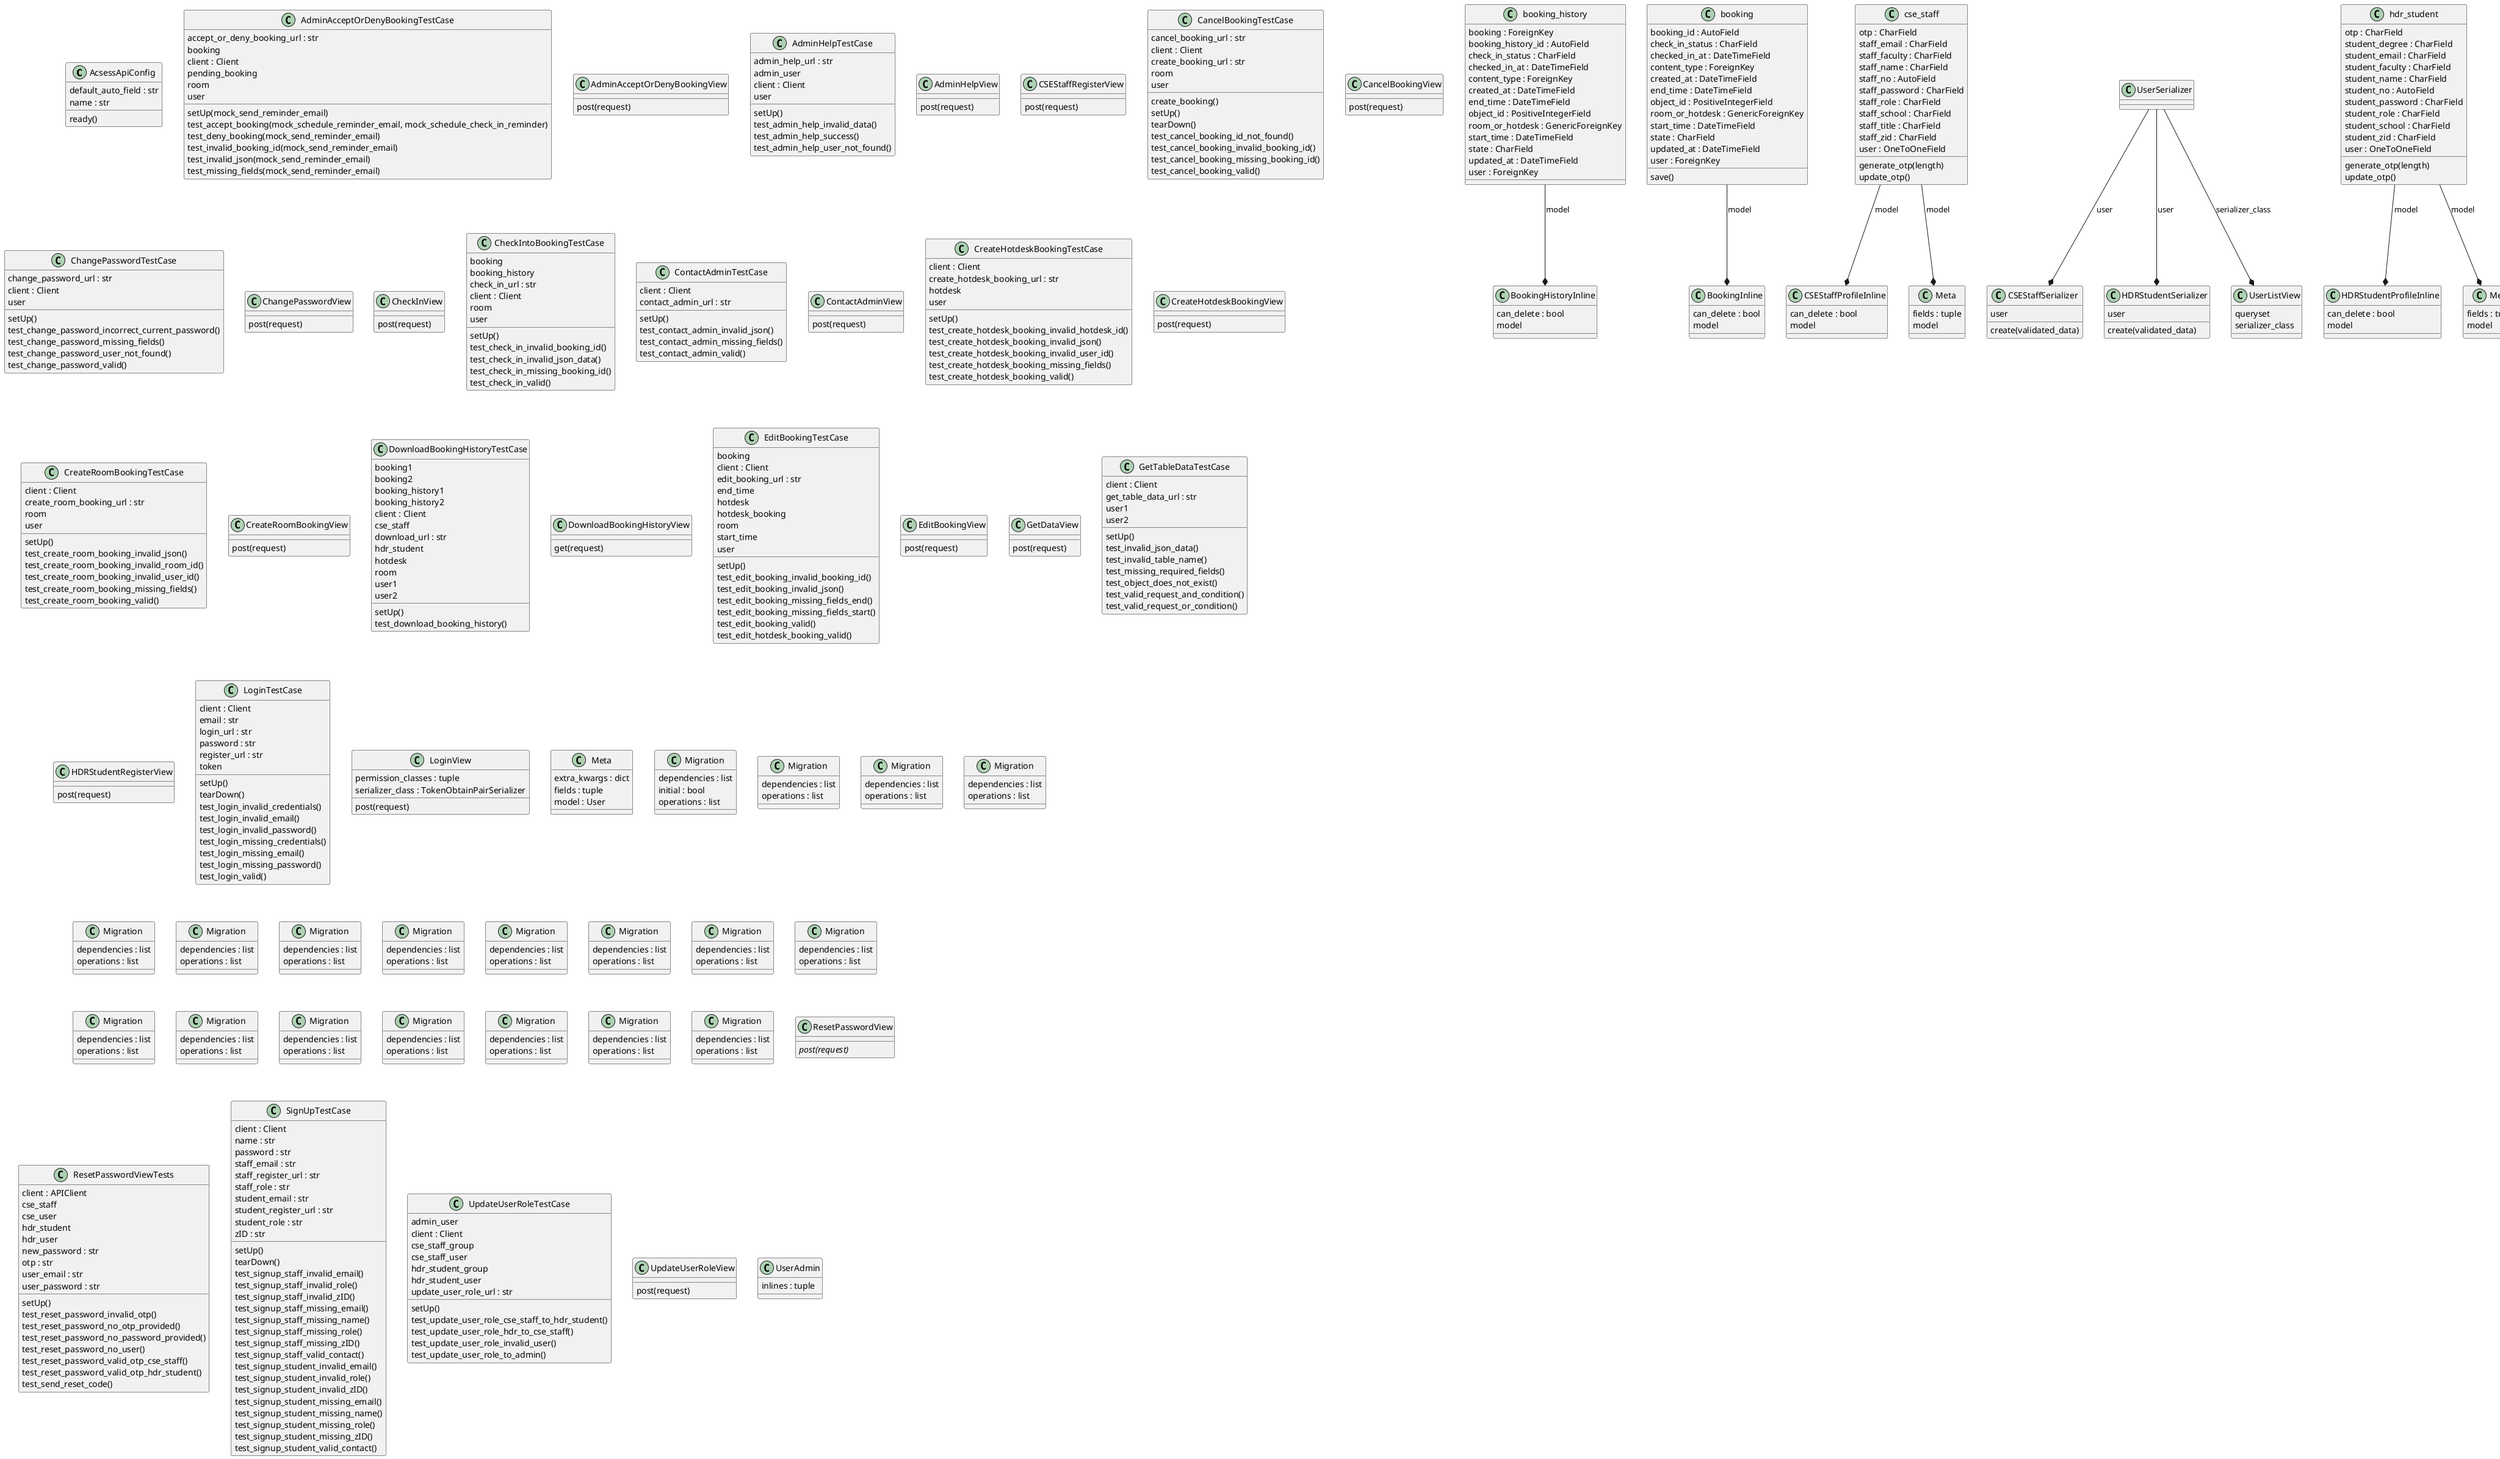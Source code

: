 @startuml classes_acsess_project
set namespaceSeparator none
class "AcsessApiConfig" as acsess_api.apps.AcsessApiConfig {
  default_auto_field : str
  name : str
  ready()
}
class "AdminAcceptOrDenyBookingTestCase" as acsess_api.tests.test_admin_accept_or_deny_booking.AdminAcceptOrDenyBookingTestCase {
  accept_or_deny_booking_url : str
  booking
  client : Client
  pending_booking
  room
  user
  setUp(mock_send_reminder_email)
  test_accept_booking(mock_schedule_reminder_email, mock_schedule_check_in_reminder)
  test_deny_booking(mock_send_reminder_email)
  test_invalid_booking_id(mock_send_reminder_email)
  test_invalid_json(mock_send_reminder_email)
  test_missing_fields(mock_send_reminder_email)
}
class "AdminAcceptOrDenyBookingView" as acsess_api.views.AdminAcceptOrDenyBookingView {
  post(request)
}
class "AdminHelpTestCase" as acsess_api.tests.test_admin_help.AdminHelpTestCase {
  admin_help_url : str
  admin_user
  client : Client
  user
  setUp()
  test_admin_help_invalid_data()
  test_admin_help_success()
  test_admin_help_user_not_found()
}
class "AdminHelpView" as acsess_api.views.AdminHelpView {
  post(request)
}
class "BookingHistoryInline" as acsess_api.admin.BookingHistoryInline {
  can_delete : bool
  model
}
class "BookingInline" as acsess_api.admin.BookingInline {
  can_delete : bool
  model
}
class "CSEStaffProfileInline" as acsess_api.admin.CSEStaffProfileInline {
  can_delete : bool
  model
}
class "CSEStaffRegisterView" as acsess_api.views.CSEStaffRegisterView {
  post(request)
}
class "CSEStaffSerializer" as acsess_api.serializers.CSEStaffSerializer {
  user
  create(validated_data)
}
class "CancelBookingTestCase" as acsess_api.tests.test_cancel_booking.CancelBookingTestCase {
  cancel_booking_url : str
  client : Client
  create_booking_url : str
  room
  user
  create_booking()
  setUp()
  tearDown()
  test_cancel_booking_id_not_found()
  test_cancel_booking_invalid_booking_id()
  test_cancel_booking_missing_booking_id()
  test_cancel_booking_valid()
}
class "CancelBookingView" as acsess_api.views.CancelBookingView {
  post(request)
}
class "ChangePasswordTestCase" as acsess_api.tests.test_change_password.ChangePasswordTestCase {
  change_password_url : str
  client : Client
  user
  setUp()
  test_change_password_incorrect_current_password()
  test_change_password_missing_fields()
  test_change_password_user_not_found()
  test_change_password_valid()
}
class "ChangePasswordView" as acsess_api.views.ChangePasswordView {
  post(request)
}
class "CheckInView" as acsess_api.views.CheckInView {
  post(request)
}
class "CheckIntoBookingTestCase" as acsess_api.tests.test_check_in.CheckIntoBookingTestCase {
  booking
  booking_history
  check_in_url : str
  client : Client
  room
  user
  setUp()
  test_check_in_invalid_booking_id()
  test_check_in_invalid_json_data()
  test_check_in_missing_booking_id()
  test_check_in_valid()
}
class "ContactAdminTestCase" as acsess_api.tests.test_contact_admin.ContactAdminTestCase {
  client : Client
  contact_admin_url : str
  setUp()
  test_contact_admin_invalid_json()
  test_contact_admin_missing_fields()
  test_contact_admin_valid()
}
class "ContactAdminView" as acsess_api.views.ContactAdminView {
  post(request)
}
class "CreateHotdeskBookingTestCase" as acsess_api.tests.test_create_hotdesk_booking.CreateHotdeskBookingTestCase {
  client : Client
  create_hotdesk_booking_url : str
  hotdesk
  user
  setUp()
  test_create_hotdesk_booking_invalid_hotdesk_id()
  test_create_hotdesk_booking_invalid_json()
  test_create_hotdesk_booking_invalid_user_id()
  test_create_hotdesk_booking_missing_fields()
  test_create_hotdesk_booking_valid()
}
class "CreateHotdeskBookingView" as acsess_api.views.CreateHotdeskBookingView {
  post(request)
}
class "CreateRoomBookingTestCase" as acsess_api.tests.test_create_room_booking.CreateRoomBookingTestCase {
  client : Client
  create_room_booking_url : str
  room
  user
  setUp()
  test_create_room_booking_invalid_json()
  test_create_room_booking_invalid_room_id()
  test_create_room_booking_invalid_user_id()
  test_create_room_booking_missing_fields()
  test_create_room_booking_valid()
}
class "CreateRoomBookingView" as acsess_api.views.CreateRoomBookingView {
  post(request)
}
class "DownloadBookingHistoryTestCase" as acsess_api.tests.test_download_booking_history.DownloadBookingHistoryTestCase {
  booking1
  booking2
  booking_history1
  booking_history2
  client : Client
  cse_staff
  download_url : str
  hdr_student
  hotdesk
  room
  user1
  user2
  setUp()
  test_download_booking_history()
}
class "DownloadBookingHistoryView" as acsess_api.views.DownloadBookingHistoryView {
  get(request)
}
class "EditBookingTestCase" as acsess_api.tests.test_edit_booking.EditBookingTestCase {
  booking
  client : Client
  edit_booking_url : str
  end_time
  hotdesk
  hotdesk_booking
  room
  start_time
  user
  setUp()
  test_edit_booking_invalid_booking_id()
  test_edit_booking_invalid_json()
  test_edit_booking_missing_fields_end()
  test_edit_booking_missing_fields_start()
  test_edit_booking_valid()
  test_edit_hotdesk_booking_valid()
}
class "EditBookingView" as acsess_api.views.EditBookingView {
  post(request)
}
class "GetDataView" as acsess_api.views.GetDataView {
  post(request)
}
class "GetTableDataTestCase" as acsess_api.tests.test_get_table_data.GetTableDataTestCase {
  client : Client
  get_table_data_url : str
  user1
  user2
  setUp()
  test_invalid_json_data()
  test_invalid_table_name()
  test_missing_required_fields()
  test_object_does_not_exist()
  test_valid_request_and_condition()
  test_valid_request_or_condition()
}
class "HDRStudentProfileInline" as acsess_api.admin.HDRStudentProfileInline {
  can_delete : bool
  model
}
class "HDRStudentRegisterView" as acsess_api.views.HDRStudentRegisterView {
  post(request)
}
class "HDRStudentSerializer" as acsess_api.serializers.HDRStudentSerializer {
  user
  create(validated_data)
}
class "HotdeskInline" as acsess_api.admin.HotdeskInline {
  can_delete : bool
  model
}
class "LoginTestCase" as acsess_api.tests.test_login.LoginTestCase {
  client : Client
  email : str
  login_url : str
  password : str
  register_url : str
  token
  setUp()
  tearDown()
  test_login_invalid_credentials()
  test_login_invalid_email()
  test_login_invalid_password()
  test_login_missing_credentials()
  test_login_missing_email()
  test_login_missing_password()
  test_login_valid()
}
class "LoginView" as acsess_api.views.LoginView {
  permission_classes : tuple
  serializer_class : TokenObtainPairSerializer
  post(request)
}
class "Meta" as acsess_api.serializers.UserSerializer.Meta {
  extra_kwargs : dict
  fields : tuple
  model : User
}
class "Meta" as acsess_api.serializers.HDRStudentSerializer.Meta {
  fields : tuple
  model
}
class "Meta" as acsess_api.serializers.CSEStaffSerializer.Meta {
  fields : tuple
  model
}
class "Migration" as acsess_api.migrations.0001_initial.Migration {
  dependencies : list
  initial : bool
  operations : list
}
class "Migration" as acsess_api.migrations.0002_cse_staff_staff_email_hdr_student_student_email.Migration {
  dependencies : list
  operations : list
}
class "Migration" as acsess_api.migrations.0003_cse_staff_user_hdr_student_user_and_more.Migration {
  dependencies : list
  operations : list
}
class "Migration" as acsess_api.migrations.0004_remove_cse_staff_user_remove_hdr_student_user_and_more.Migration {
  dependencies : list
  operations : list
}
class "Migration" as acsess_api.migrations.0005_cse_staff_user_hdr_student_user.Migration {
  dependencies : list
  operations : list
}
class "Migration" as acsess_api.migrations.0006_alter_cse_staff_user_alter_hdr_student_user.Migration {
  dependencies : list
  operations : list
}
class "Migration" as acsess_api.migrations.0007_room_booking.Migration {
  dependencies : list
  operations : list
}
class "Migration" as acsess_api.migrations.0008_hotdesk.Migration {
  dependencies : list
  operations : list
}
class "Migration" as acsess_api.migrations.0009_remove_booking_id_remove_booking_purpose_and_more.Migration {
  dependencies : list
  operations : list
}
class "Migration" as acsess_api.migrations.0010_pending_booking_booking_id.Migration {
  dependencies : list
  operations : list
}
class "Migration" as acsess_api.migrations.0011_rename_booking_id_pending_booking_booking.Migration {
  dependencies : list
  operations : list
}
class "Migration" as acsess_api.migrations.0012_rename_room_booking_id_booking_booking_id_and_more.Migration {
  dependencies : list
  operations : list
}
class "Migration" as acsess_api.migrations.0013_hotdesk_hotdesk_coordinates.Migration {
  dependencies : list
  operations : list
}
class "Migration" as acsess_api.migrations.0014_booking_created_at_booking_updated_at_and_more.Migration {
  dependencies : list
  operations : list
}
class "Migration" as acsess_api.migrations.0015_alter_booking_history_booking.Migration {
  dependencies : list
  operations : list
}
class "Migration" as acsess_api.migrations.0016_cse_staff_otp_hdr_student_otp.Migration {
  dependencies : list
  operations : list
}
class "Migration" as acsess_api.migrations.0017_booking_check_in_status_and_more.Migration {
  dependencies : list
  operations : list
}
class "Migration" as acsess_api.migrations.0018_booking_checked_in_at_booking_checked_out_at.Migration {
  dependencies : list
  operations : list
}
class "Migration" as acsess_api.migrations.0019_remove_booking_checked_out_at_and_more.Migration {
  dependencies : list
  operations : list
}
class "PendingBookingInline" as acsess_api.admin.PendingBookingInline {
  can_delete : bool
  model
}
class "ResetPasswordView" as acsess_api.views.ResetPasswordView {
  {abstract}post(request)
}
class "ResetPasswordViewTests" as acsess_api.tests.test_reset_password.ResetPasswordViewTests {
  client : APIClient
  cse_staff
  cse_user
  hdr_student
  hdr_user
  new_password : str
  otp : str
  user_email : str
  user_password : str
  setUp()
  test_reset_password_invalid_otp()
  test_reset_password_no_otp_provided()
  test_reset_password_no_password_provided()
  test_reset_password_no_user()
  test_reset_password_valid_otp_cse_staff()
  test_reset_password_valid_otp_hdr_student()
  test_send_reset_code()
}
class "RoomInline" as acsess_api.admin.RoomInline {
  can_delete : bool
  model
}
class "SignUpTestCase" as acsess_api.tests.test_signup.SignUpTestCase {
  client : Client
  name : str
  password : str
  staff_email : str
  staff_register_url : str
  staff_role : str
  student_email : str
  student_register_url : str
  student_role : str
  zID : str
  setUp()
  tearDown()
  test_signup_staff_invalid_email()
  test_signup_staff_invalid_role()
  test_signup_staff_invalid_zID()
  test_signup_staff_missing_email()
  test_signup_staff_missing_name()
  test_signup_staff_missing_role()
  test_signup_staff_missing_zID()
  test_signup_staff_valid_contact()
  test_signup_student_invalid_email()
  test_signup_student_invalid_role()
  test_signup_student_invalid_zID()
  test_signup_student_missing_email()
  test_signup_student_missing_name()
  test_signup_student_missing_role()
  test_signup_student_missing_zID()
  test_signup_student_valid_contact()
}
class "UpdateUserRoleTestCase" as acsess_api.tests.test_update_user_role.UpdateUserRoleTestCase {
  admin_user
  client : Client
  cse_staff_group
  cse_staff_user
  hdr_student_group
  hdr_student_user
  update_user_role_url : str
  setUp()
  test_update_user_role_cse_staff_to_hdr_student()
  test_update_user_role_hdr_to_cse_staff()
  test_update_user_role_invalid_user()
  test_update_user_role_to_admin()
}
class "UpdateUserRoleView" as acsess_api.views.UpdateUserRoleView {
  post(request)
}
class "UserAdmin" as acsess_api.admin.UserAdmin {
  inlines : tuple
}
class "UserListView" as acsess_api.views.UserListView {
  queryset
  serializer_class
}
class "UserSerializer" as acsess_api.serializers.UserSerializer {
}
class "booking" as acsess_api.models.booking {
  booking_id : AutoField
  check_in_status : CharField
  checked_in_at : DateTimeField
  content_type : ForeignKey
  created_at : DateTimeField
  end_time : DateTimeField
  object_id : PositiveIntegerField
  room_or_hotdesk : GenericForeignKey
  start_time : DateTimeField
  state : CharField
  updated_at : DateTimeField
  user : ForeignKey
  save()
}
class "booking_history" as acsess_api.models.booking_history {
  booking : ForeignKey
  booking_history_id : AutoField
  check_in_status : CharField
  checked_in_at : DateTimeField
  content_type : ForeignKey
  created_at : DateTimeField
  end_time : DateTimeField
  object_id : PositiveIntegerField
  room_or_hotdesk : GenericForeignKey
  start_time : DateTimeField
  state : CharField
  updated_at : DateTimeField
  user : ForeignKey
}
class "cse_staff" as acsess_api.models.cse_staff {
  otp : CharField
  staff_email : CharField
  staff_faculty : CharField
  staff_name : CharField
  staff_no : AutoField
  staff_password : CharField
  staff_role : CharField
  staff_school : CharField
  staff_title : CharField
  staff_zid : CharField
  user : OneToOneField
  generate_otp(length)
  update_otp()
}
class "hdr_student" as acsess_api.models.hdr_student {
  otp : CharField
  student_degree : CharField
  student_email : CharField
  student_faculty : CharField
  student_name : CharField
  student_no : AutoField
  student_password : CharField
  student_role : CharField
  student_school : CharField
  student_zid : CharField
  user : OneToOneField
  generate_otp(length)
  update_otp()
}
class "hotdesk" as acsess_api.models.hotdesk {
  hotdesk_coordinates : ArrayField
  hotdesk_description : TextField
  hotdesk_floor : IntegerField
  hotdesk_id : AutoField
  hotdesk_location : CharField
  hotdesk_number : CharField
}
class "pending_booking" as acsess_api.models.pending_booking {
  booking : ForeignKey
  content_type : ForeignKey
  end_time : DateTimeField
  object_id : PositiveIntegerField
  pending_booking_id : AutoField
  room_or_hotdesk : GenericForeignKey
  start_time : DateTimeField
  user : ForeignKey
}
class "room" as acsess_api.models.room {
  room_capacity : IntegerField
  room_description : TextField
  room_id : AutoField
  room_location : CharField
  room_number : CharField
  room_utilities : CharField
}
acsess_api.models.booking --* acsess_api.admin.BookingInline : model
acsess_api.models.booking_history --* acsess_api.admin.BookingHistoryInline : model
acsess_api.models.cse_staff --* acsess_api.admin.CSEStaffProfileInline : model
acsess_api.models.cse_staff --* acsess_api.serializers.CSEStaffSerializer.Meta : model
acsess_api.models.hdr_student --* acsess_api.admin.HDRStudentProfileInline : model
acsess_api.models.hdr_student --* acsess_api.serializers.HDRStudentSerializer.Meta : model
acsess_api.models.hotdesk --* acsess_api.admin.HotdeskInline : model
acsess_api.models.pending_booking --* acsess_api.admin.PendingBookingInline : model
acsess_api.models.room --* acsess_api.admin.RoomInline : model
acsess_api.serializers.UserSerializer --* acsess_api.serializers.CSEStaffSerializer : user
acsess_api.serializers.UserSerializer --* acsess_api.serializers.HDRStudentSerializer : user
acsess_api.serializers.UserSerializer --* acsess_api.views.UserListView : serializer_class
@enduml

